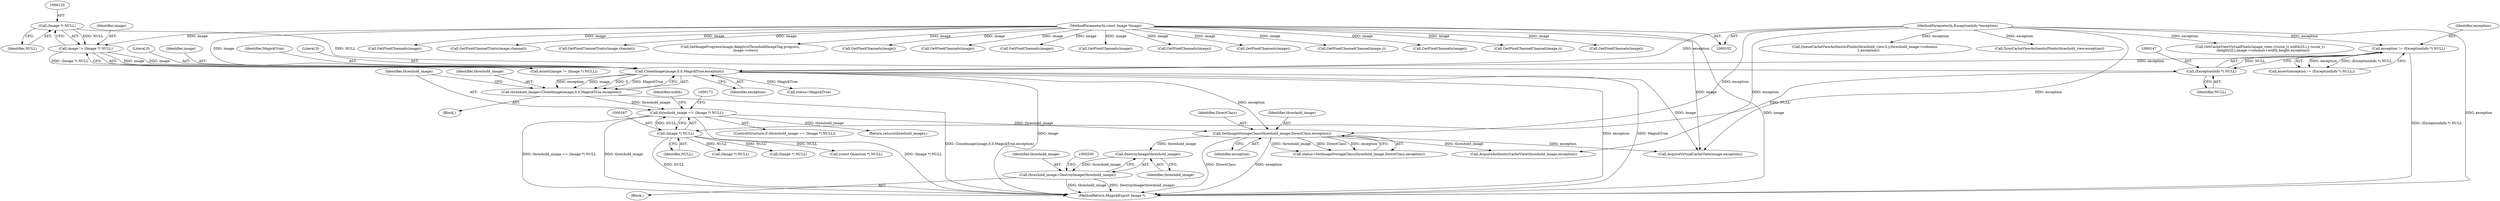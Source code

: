 digraph "0_ImageMagick6_604588fc35c7585abb7a9e71f69bb82e4389fefc@pointer" {
"1000196" [label="(Call,DestroyImage(threshold_image))"];
"1000185" [label="(Call,SetImageStorageClass(threshold_image,DirectClass,exception))"];
"1000164" [label="(Call,threshold_image == (Image *) NULL)"];
"1000155" [label="(Call,threshold_image=CloneImage(image,0,0,MagickTrue,exception))"];
"1000157" [label="(Call,CloneImage(image,0,0,MagickTrue,exception))"];
"1000117" [label="(Call,image != (Image *) NULL)"];
"1000103" [label="(MethodParameterIn,const Image *image)"];
"1000119" [label="(Call,(Image *) NULL)"];
"1000144" [label="(Call,exception != (ExceptionInfo *) NULL)"];
"1000107" [label="(MethodParameterIn,ExceptionInfo *exception)"];
"1000146" [label="(Call,(ExceptionInfo *) NULL)"];
"1000166" [label="(Call,(Image *) NULL)"];
"1000194" [label="(Call,threshold_image=DestroyImage(threshold_image))"];
"1000292" [label="(Call,(const Quantum *) NULL)"];
"1000197" [label="(Identifier,threshold_image)"];
"1000166" [label="(Call,(Image *) NULL)"];
"1000279" [label="(Call,QueueCacheViewAuthenticPixels(threshold_view,0,y,threshold_image->columns,\n      1,exception))"];
"1000188" [label="(Identifier,exception)"];
"1000196" [label="(Call,DestroyImage(threshold_image))"];
"1000311" [label="(Call,GetPixelChannels(image))"];
"1000186" [label="(Identifier,threshold_image)"];
"1000446" [label="(Call,GetPixelChannels(image))"];
"1000618" [label="(Call,GetPixelChannels(image))"];
"1000194" [label="(Call,threshold_image=DestroyImage(threshold_image))"];
"1000143" [label="(Call,assert(exception != (ExceptionInfo *) NULL))"];
"1000478" [label="(Call,GetPixelChannels(image))"];
"1000222" [label="(Call,AcquireAuthenticCacheView(threshold_image,exception))"];
"1000487" [label="(Call,GetPixelChannelChannel(image,i))"];
"1000157" [label="(Call,CloneImage(image,0,0,MagickTrue,exception))"];
"1000155" [label="(Call,threshold_image=CloneImage(image,0,0,MagickTrue,exception))"];
"1000117" [label="(Call,image != (Image *) NULL)"];
"1000323" [label="(Call,GetPixelChannels(image))"];
"1000165" [label="(Identifier,threshold_image)"];
"1000161" [label="(Identifier,MagickTrue)"];
"1000156" [label="(Identifier,threshold_image)"];
"1000164" [label="(Call,threshold_image == (Image *) NULL)"];
"1000119" [label="(Call,(Image *) NULL)"];
"1000118" [label="(Identifier,image)"];
"1000626" [label="(Call,SyncCacheViewAuthenticPixels(threshold_view,exception))"];
"1000148" [label="(Identifier,NULL)"];
"1000108" [label="(Block,)"];
"1000160" [label="(Literal,0)"];
"1000146" [label="(Call,(ExceptionInfo *) NULL)"];
"1000183" [label="(Call,status=SetImageStorageClass(threshold_image,DirectClass,exception))"];
"1000217" [label="(Call,AcquireVirtualCacheView(image,exception))"];
"1000107" [label="(MethodParameterIn,ExceptionInfo *exception)"];
"1000159" [label="(Literal,0)"];
"1000187" [label="(Identifier,DirectClass)"];
"1000162" [label="(Identifier,exception)"];
"1000344" [label="(Call,GetPixelChannelChannel(image,i))"];
"1000255" [label="(Call,GetCacheViewVirtualPixels(image_view,-((ssize_t) width/2L),y-(ssize_t)\n      (height/2L),image->columns+width,height,exception))"];
"1000103" [label="(MethodParameterIn,const Image *image)"];
"1000168" [label="(Identifier,NULL)"];
"1000163" [label="(ControlStructure,if (threshold_image == (Image *) NULL))"];
"1000580" [label="(Call,GetPixelChannels(image))"];
"1000451" [label="(Call,GetPixelChannels(image))"];
"1000202" [label="(Call,status=MagickTrue)"];
"1000116" [label="(Call,assert(image != (Image *) NULL))"];
"1000350" [label="(Call,GetPixelChannelTraits(image,channel))"];
"1000493" [label="(Call,GetPixelChannelTraits(image,channel))"];
"1000195" [label="(Identifier,threshold_image)"];
"1000176" [label="(Identifier,width)"];
"1000170" [label="(Call,(Image *) NULL)"];
"1000647" [label="(Call,SetImageProgress(image,AdaptiveThresholdImageTag,progress,\n          image->rows))"];
"1000145" [label="(Identifier,exception)"];
"1000336" [label="(Call,GetPixelChannels(image))"];
"1000686" [label="(MethodReturn,MagickExport Image *)"];
"1000185" [label="(Call,SetImageStorageClass(threshold_image,DirectClass,exception))"];
"1000158" [label="(Identifier,image)"];
"1000199" [label="(Call,(Image *) NULL)"];
"1000193" [label="(Block,)"];
"1000121" [label="(Identifier,NULL)"];
"1000568" [label="(Call,GetPixelChannels(image))"];
"1000181" [label="(Return,return(threshold_image);)"];
"1000144" [label="(Call,exception != (ExceptionInfo *) NULL)"];
"1000196" -> "1000194"  [label="AST: "];
"1000196" -> "1000197"  [label="CFG: "];
"1000197" -> "1000196"  [label="AST: "];
"1000194" -> "1000196"  [label="CFG: "];
"1000196" -> "1000194"  [label="DDG: threshold_image"];
"1000185" -> "1000196"  [label="DDG: threshold_image"];
"1000185" -> "1000183"  [label="AST: "];
"1000185" -> "1000188"  [label="CFG: "];
"1000186" -> "1000185"  [label="AST: "];
"1000187" -> "1000185"  [label="AST: "];
"1000188" -> "1000185"  [label="AST: "];
"1000183" -> "1000185"  [label="CFG: "];
"1000185" -> "1000686"  [label="DDG: exception"];
"1000185" -> "1000686"  [label="DDG: DirectClass"];
"1000185" -> "1000183"  [label="DDG: threshold_image"];
"1000185" -> "1000183"  [label="DDG: DirectClass"];
"1000185" -> "1000183"  [label="DDG: exception"];
"1000164" -> "1000185"  [label="DDG: threshold_image"];
"1000157" -> "1000185"  [label="DDG: exception"];
"1000107" -> "1000185"  [label="DDG: exception"];
"1000185" -> "1000217"  [label="DDG: exception"];
"1000185" -> "1000222"  [label="DDG: threshold_image"];
"1000164" -> "1000163"  [label="AST: "];
"1000164" -> "1000166"  [label="CFG: "];
"1000165" -> "1000164"  [label="AST: "];
"1000166" -> "1000164"  [label="AST: "];
"1000171" -> "1000164"  [label="CFG: "];
"1000176" -> "1000164"  [label="CFG: "];
"1000164" -> "1000686"  [label="DDG: threshold_image == (Image *) NULL"];
"1000164" -> "1000686"  [label="DDG: (Image *) NULL"];
"1000164" -> "1000686"  [label="DDG: threshold_image"];
"1000155" -> "1000164"  [label="DDG: threshold_image"];
"1000166" -> "1000164"  [label="DDG: NULL"];
"1000164" -> "1000181"  [label="DDG: threshold_image"];
"1000155" -> "1000108"  [label="AST: "];
"1000155" -> "1000157"  [label="CFG: "];
"1000156" -> "1000155"  [label="AST: "];
"1000157" -> "1000155"  [label="AST: "];
"1000165" -> "1000155"  [label="CFG: "];
"1000155" -> "1000686"  [label="DDG: CloneImage(image,0,0,MagickTrue,exception)"];
"1000157" -> "1000155"  [label="DDG: exception"];
"1000157" -> "1000155"  [label="DDG: image"];
"1000157" -> "1000155"  [label="DDG: 0"];
"1000157" -> "1000155"  [label="DDG: MagickTrue"];
"1000157" -> "1000162"  [label="CFG: "];
"1000158" -> "1000157"  [label="AST: "];
"1000159" -> "1000157"  [label="AST: "];
"1000160" -> "1000157"  [label="AST: "];
"1000161" -> "1000157"  [label="AST: "];
"1000162" -> "1000157"  [label="AST: "];
"1000157" -> "1000686"  [label="DDG: image"];
"1000157" -> "1000686"  [label="DDG: exception"];
"1000157" -> "1000686"  [label="DDG: MagickTrue"];
"1000117" -> "1000157"  [label="DDG: image"];
"1000103" -> "1000157"  [label="DDG: image"];
"1000144" -> "1000157"  [label="DDG: exception"];
"1000107" -> "1000157"  [label="DDG: exception"];
"1000157" -> "1000202"  [label="DDG: MagickTrue"];
"1000157" -> "1000217"  [label="DDG: image"];
"1000117" -> "1000116"  [label="AST: "];
"1000117" -> "1000119"  [label="CFG: "];
"1000118" -> "1000117"  [label="AST: "];
"1000119" -> "1000117"  [label="AST: "];
"1000116" -> "1000117"  [label="CFG: "];
"1000117" -> "1000116"  [label="DDG: image"];
"1000117" -> "1000116"  [label="DDG: (Image *) NULL"];
"1000103" -> "1000117"  [label="DDG: image"];
"1000119" -> "1000117"  [label="DDG: NULL"];
"1000103" -> "1000102"  [label="AST: "];
"1000103" -> "1000686"  [label="DDG: image"];
"1000103" -> "1000217"  [label="DDG: image"];
"1000103" -> "1000311"  [label="DDG: image"];
"1000103" -> "1000323"  [label="DDG: image"];
"1000103" -> "1000336"  [label="DDG: image"];
"1000103" -> "1000344"  [label="DDG: image"];
"1000103" -> "1000350"  [label="DDG: image"];
"1000103" -> "1000446"  [label="DDG: image"];
"1000103" -> "1000451"  [label="DDG: image"];
"1000103" -> "1000478"  [label="DDG: image"];
"1000103" -> "1000487"  [label="DDG: image"];
"1000103" -> "1000493"  [label="DDG: image"];
"1000103" -> "1000568"  [label="DDG: image"];
"1000103" -> "1000580"  [label="DDG: image"];
"1000103" -> "1000618"  [label="DDG: image"];
"1000103" -> "1000647"  [label="DDG: image"];
"1000119" -> "1000121"  [label="CFG: "];
"1000120" -> "1000119"  [label="AST: "];
"1000121" -> "1000119"  [label="AST: "];
"1000119" -> "1000146"  [label="DDG: NULL"];
"1000144" -> "1000143"  [label="AST: "];
"1000144" -> "1000146"  [label="CFG: "];
"1000145" -> "1000144"  [label="AST: "];
"1000146" -> "1000144"  [label="AST: "];
"1000143" -> "1000144"  [label="CFG: "];
"1000144" -> "1000686"  [label="DDG: (ExceptionInfo *) NULL"];
"1000144" -> "1000143"  [label="DDG: exception"];
"1000144" -> "1000143"  [label="DDG: (ExceptionInfo *) NULL"];
"1000107" -> "1000144"  [label="DDG: exception"];
"1000146" -> "1000144"  [label="DDG: NULL"];
"1000107" -> "1000102"  [label="AST: "];
"1000107" -> "1000686"  [label="DDG: exception"];
"1000107" -> "1000217"  [label="DDG: exception"];
"1000107" -> "1000222"  [label="DDG: exception"];
"1000107" -> "1000255"  [label="DDG: exception"];
"1000107" -> "1000279"  [label="DDG: exception"];
"1000107" -> "1000626"  [label="DDG: exception"];
"1000146" -> "1000148"  [label="CFG: "];
"1000147" -> "1000146"  [label="AST: "];
"1000148" -> "1000146"  [label="AST: "];
"1000146" -> "1000166"  [label="DDG: NULL"];
"1000166" -> "1000168"  [label="CFG: "];
"1000167" -> "1000166"  [label="AST: "];
"1000168" -> "1000166"  [label="AST: "];
"1000166" -> "1000686"  [label="DDG: NULL"];
"1000166" -> "1000170"  [label="DDG: NULL"];
"1000166" -> "1000199"  [label="DDG: NULL"];
"1000166" -> "1000292"  [label="DDG: NULL"];
"1000194" -> "1000193"  [label="AST: "];
"1000195" -> "1000194"  [label="AST: "];
"1000200" -> "1000194"  [label="CFG: "];
"1000194" -> "1000686"  [label="DDG: threshold_image"];
"1000194" -> "1000686"  [label="DDG: DestroyImage(threshold_image)"];
}
